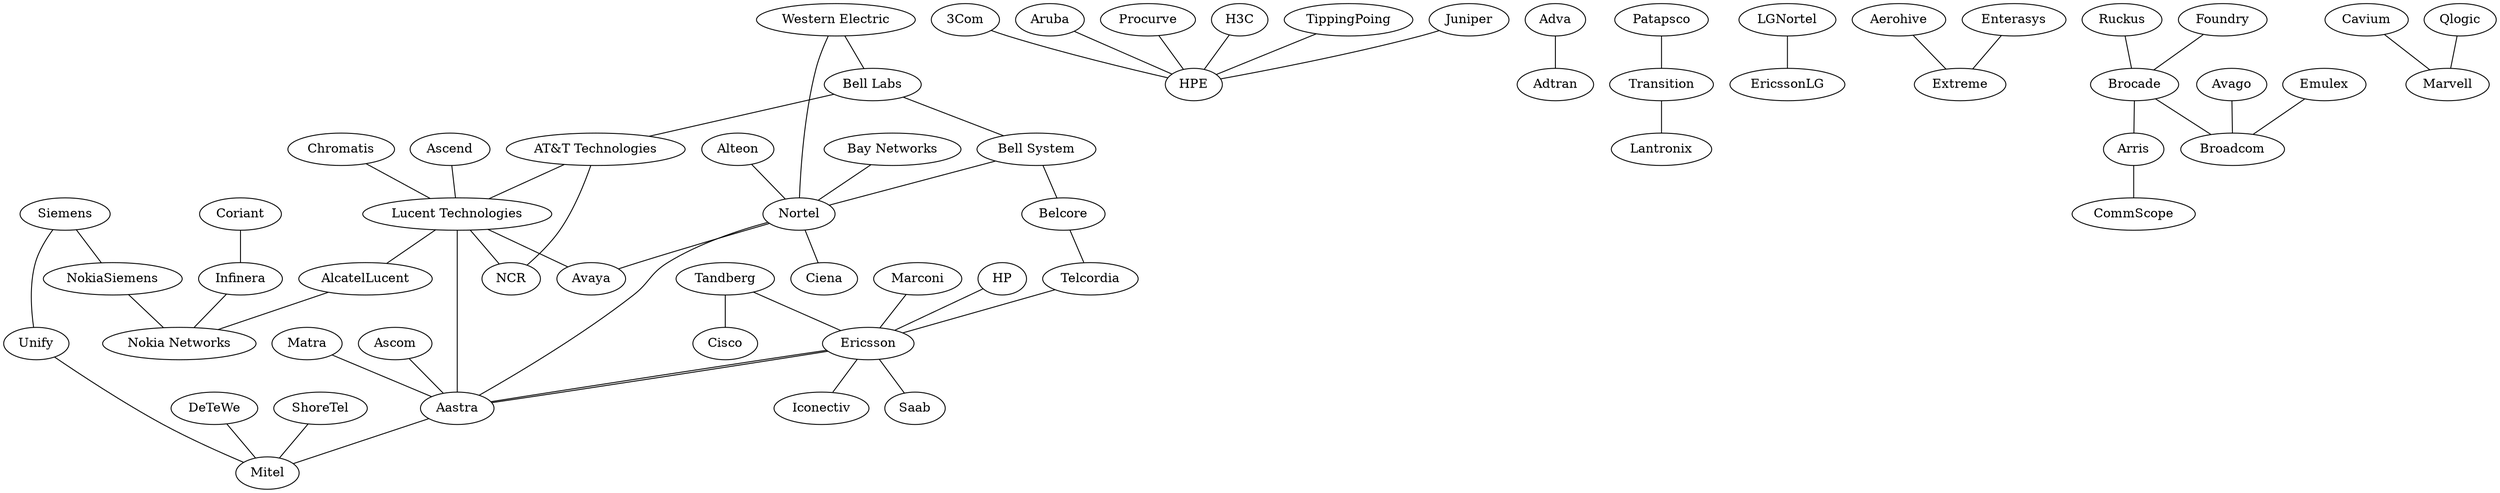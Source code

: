 graph Vendor {
//graph [nodesep=0.5, ranksep=0.5];
//rankdir=RL;
//rankdir=LR;
//clusterrank=none
compound=true;
//edge [dir="both"]
//concentrate=true

//subgraph cluster0 {
//  label="Datacenter PC";
  //compt01pia1 [shape=record,label="<host>compt01pia1\nAuerswald|<e1>E1|<s01>S0-1|<s02>S0-2|<s03>S0-3|<s04>S0-4|<s05>S0-5|<s06>S0-6|<s07>S0-7|<s08>S0-8|"];
 
//  subgraph cluster_00 {
//  label="External"
//  Telnet [shape=record,label="<host>Telnet|<transit>Transit|<access>Access"];
//  MinapF [shape=record,label="<host>Minap Telnet|<p01>Port 01|<p02> Port 02|<p03> Port 03"];
//}
//}

ATT [label="AT&T Technologies"] 
Lucent [label="Lucent Technologies"] 
Western [label="Western Electric"]
Bell [label="Bell Labs"]
BellSys [label="Bell System"]
Nokia [label="Nokia Networks"]
Bay [label="Bay Networks"]
ThreeCom [label="3Com"]
Ericsson
Nortel
Avaya

Lucent -- NCR -- ATT

Bell -- BellSys -- Belcore -- Telcordia -- Ericsson -- Iconectiv

Western -- Bell -- ATT

Bay -- Nortel
Alteon -- Nortel
BellSys -- Nortel
Western -- Nortel
Nortel -- Avaya
Lucent -- Avaya

ATT -- Lucent -- AlcatelLucent -- Nokia
Ascend -- Lucent
Chromatis -- Lucent

Nortel -- Ciena
Coriant -- Infinera -- Nokia

Siemens -- NokiaSiemens -- Nokia
Siemens -- Unify

Adva -- Adtran

Patapsco -- Transition -- Lantronix
Marconi -- Ericsson
HP -- Ericsson

LGNortel --EricssonLG

Ericsson -- Aastra 
Ericsson -- Saab
Tandberg -- Ericsson
Tandberg -- Cisco

Matra -- Aastra
Lucent -- Aastra
Ericsson -- Aastra
Nortel -- Aastra
Ascom -- Aastra

Aastra -- Mitel
DeTeWe -- Mitel
ShoreTel -- Mitel
Unify -- Mitel

Aerohive -- Extreme 

Aruba -- HPE
ThreeCom -- HPE
Procurve -- HPE
H3C -- HPE
TippingPoing -- HPE
Juniper -- HPE

Enterasys -- Extreme

Ruckus -- Brocade -- Arris -- CommScope
Foundry -- Brocade

Brocade -- Broadcom
Avago -- Broadcom
Emulex -- Broadcom

Cavium -- Marvell
Qlogic -- Marvell

//label = "\nRetronet Draft\n\nLeonardo Rizzi\nRed = WDM | Blue = Uplink | Orange = ISDN | Brown = PSTN | Olive = SIP";
//fontsize=13;
}